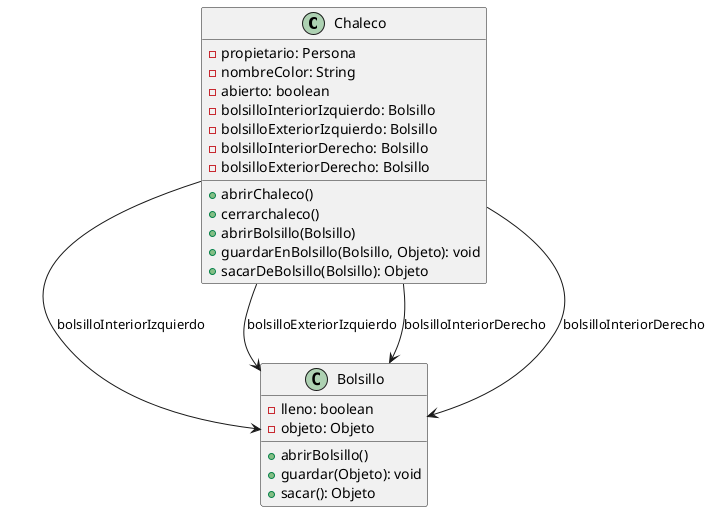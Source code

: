 @startuml

class Chaleco {
-propietario: Persona
-nombreColor: String
-abierto: boolean
-bolsilloInteriorIzquierdo: Bolsillo
-bolsilloExteriorIzquierdo: Bolsillo
-bolsilloInteriorDerecho: Bolsillo
-bolsilloExteriorDerecho: Bolsillo
+abrirChaleco()
+cerrarchaleco()
+abrirBolsillo(Bolsillo)
+guardarEnBolsillo(Bolsillo, Objeto): void
+sacarDeBolsillo(Bolsillo): Objeto
}

class Bolsillo {
-lleno: boolean
-objeto: Objeto
+abrirBolsillo()
+guardar(Objeto): void
+sacar(): Objeto
}

Chaleco --> Bolsillo: bolsilloInteriorIzquierdo
Chaleco --> Bolsillo: bolsilloExteriorIzquierdo
Chaleco --> Bolsillo: bolsilloInteriorDerecho
Chaleco --> Bolsillo: bolsilloInteriorDerecho
@enduml
